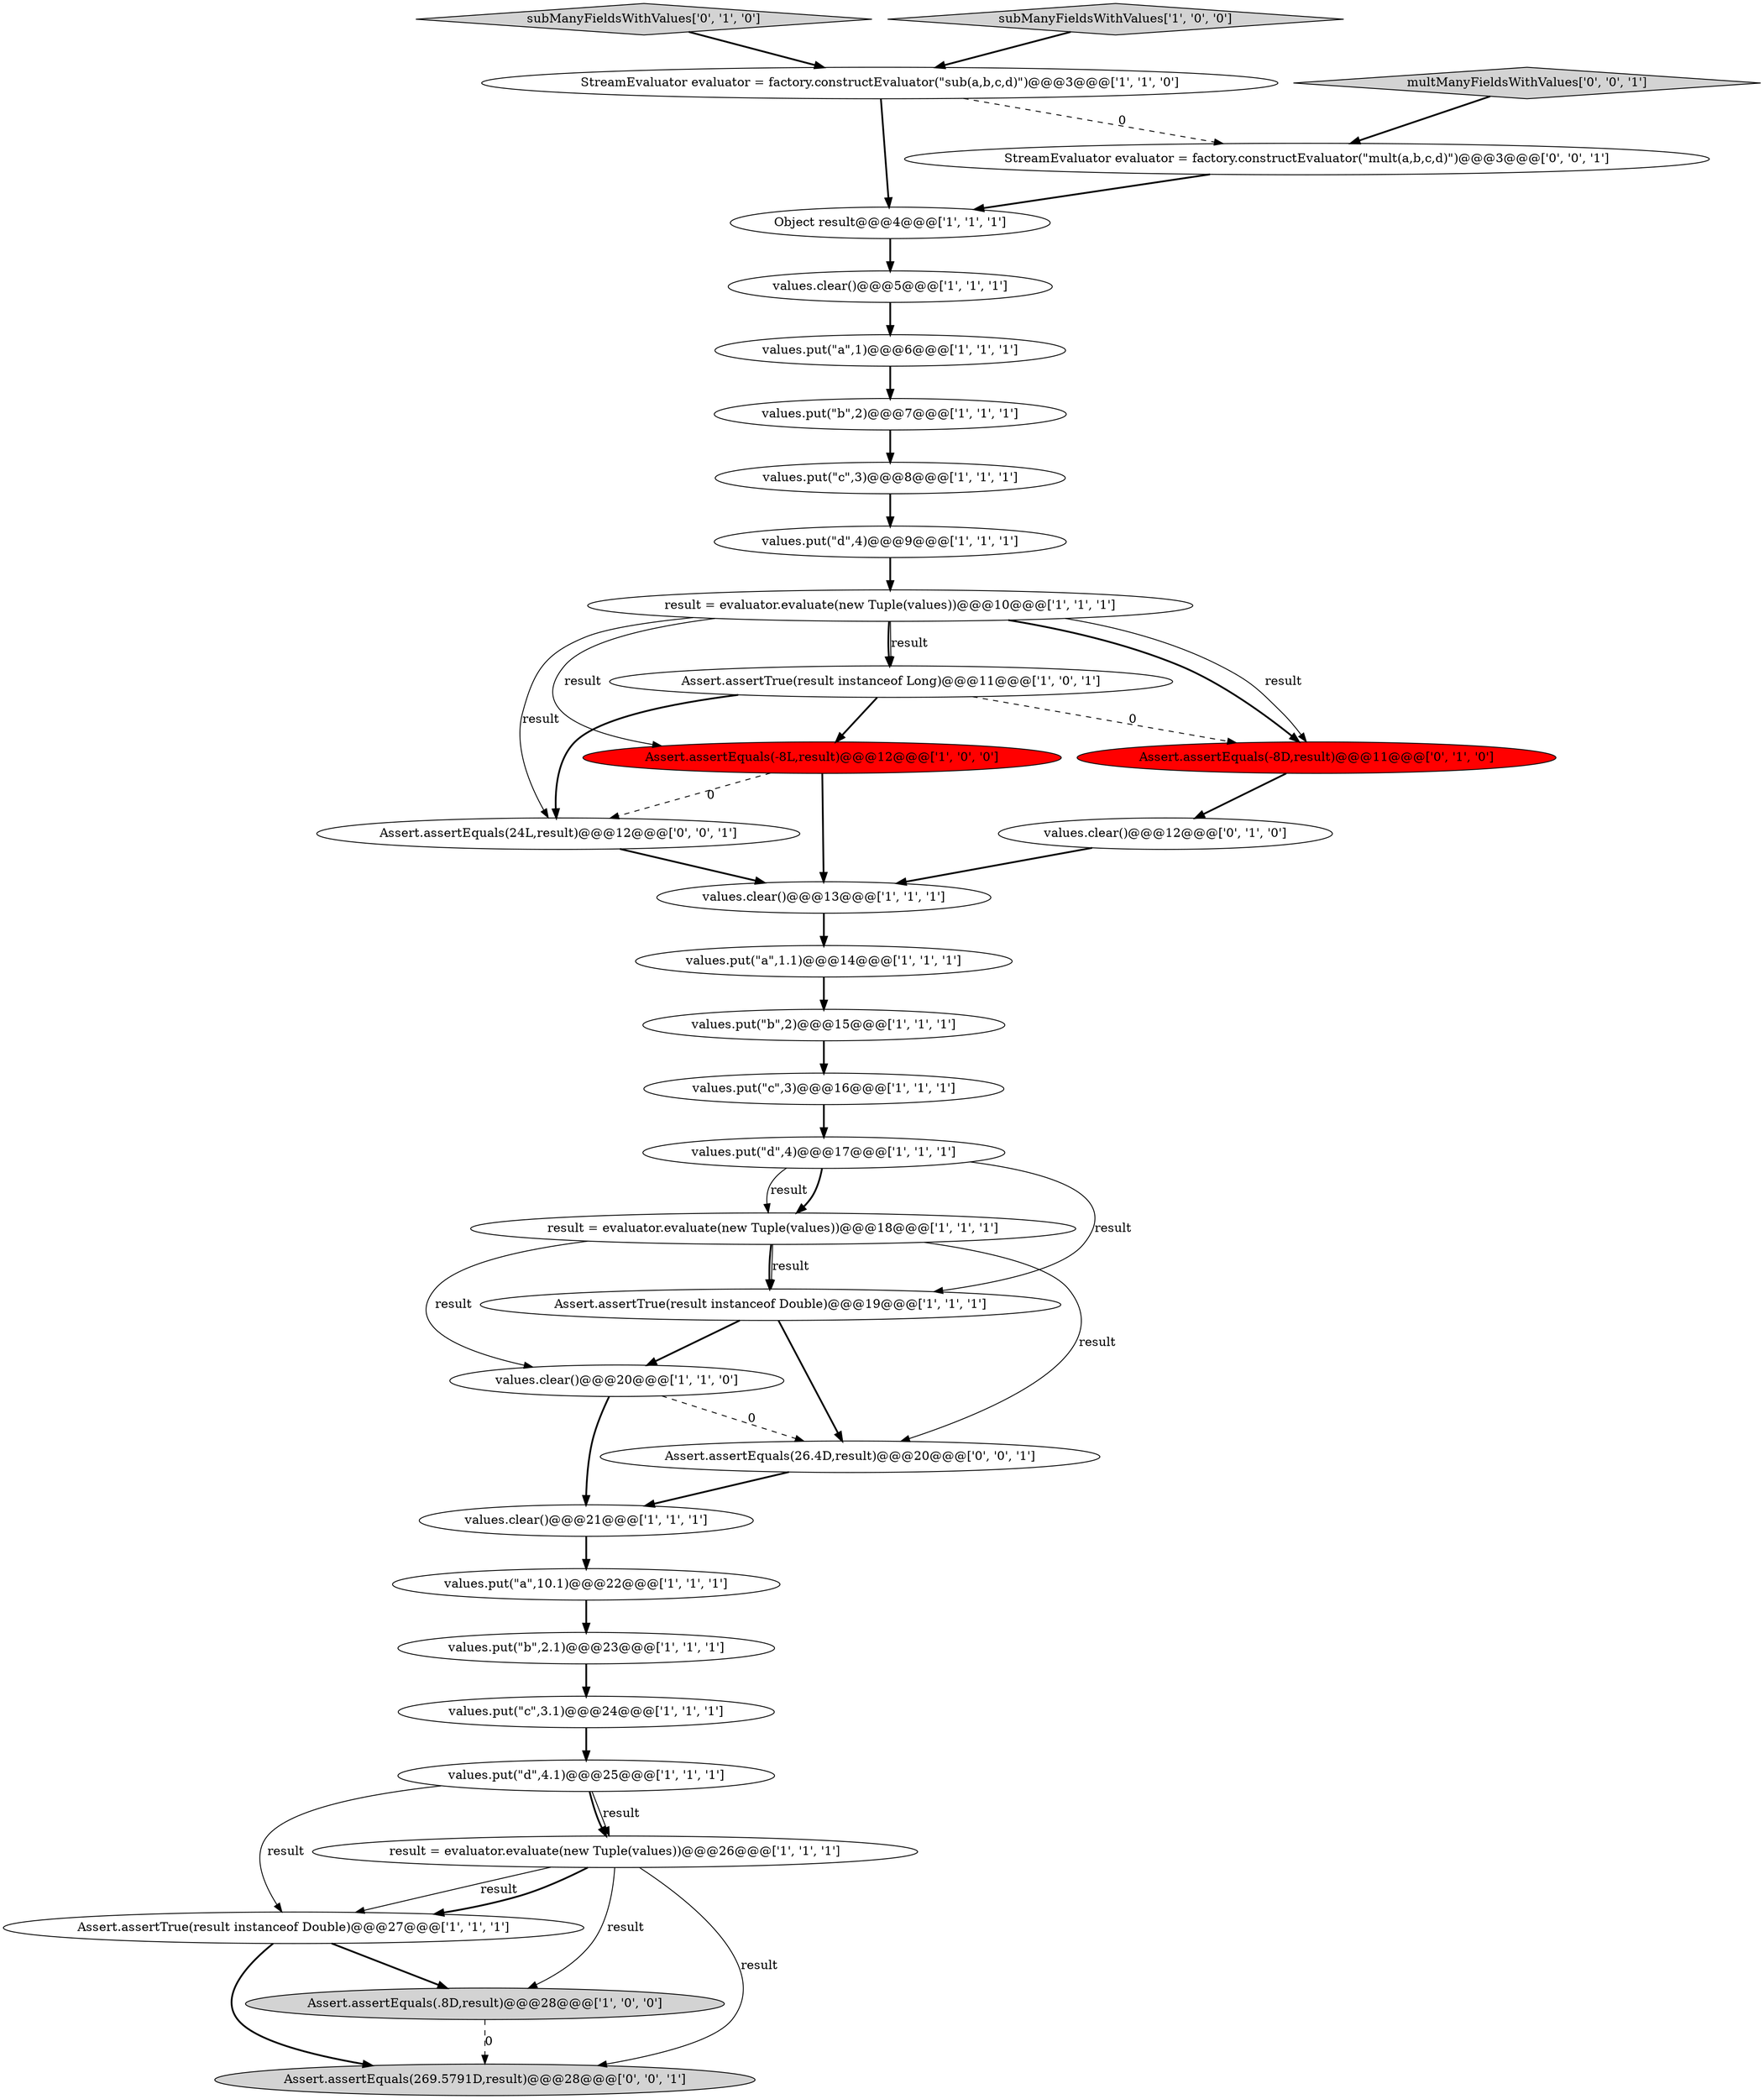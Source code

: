 digraph {
27 [style = filled, label = "subManyFieldsWithValues['0', '1', '0']", fillcolor = lightgray, shape = diamond image = "AAA0AAABBB2BBB"];
12 [style = filled, label = "values.put(\"c\",3)@@@16@@@['1', '1', '1']", fillcolor = white, shape = ellipse image = "AAA0AAABBB1BBB"];
18 [style = filled, label = "values.clear()@@@21@@@['1', '1', '1']", fillcolor = white, shape = ellipse image = "AAA0AAABBB1BBB"];
28 [style = filled, label = "values.clear()@@@12@@@['0', '1', '0']", fillcolor = white, shape = ellipse image = "AAA0AAABBB2BBB"];
11 [style = filled, label = "subManyFieldsWithValues['1', '0', '0']", fillcolor = lightgray, shape = diamond image = "AAA0AAABBB1BBB"];
2 [style = filled, label = "values.put(\"b\",2)@@@15@@@['1', '1', '1']", fillcolor = white, shape = ellipse image = "AAA0AAABBB1BBB"];
34 [style = filled, label = "Assert.assertEquals(24L,result)@@@12@@@['0', '0', '1']", fillcolor = white, shape = ellipse image = "AAA0AAABBB3BBB"];
33 [style = filled, label = "Assert.assertEquals(269.5791D,result)@@@28@@@['0', '0', '1']", fillcolor = lightgray, shape = ellipse image = "AAA0AAABBB3BBB"];
22 [style = filled, label = "values.put(\"c\",3.1)@@@24@@@['1', '1', '1']", fillcolor = white, shape = ellipse image = "AAA0AAABBB1BBB"];
1 [style = filled, label = "values.put(\"b\",2)@@@7@@@['1', '1', '1']", fillcolor = white, shape = ellipse image = "AAA0AAABBB1BBB"];
20 [style = filled, label = "values.put(\"d\",4.1)@@@25@@@['1', '1', '1']", fillcolor = white, shape = ellipse image = "AAA0AAABBB1BBB"];
0 [style = filled, label = "result = evaluator.evaluate(new Tuple(values))@@@18@@@['1', '1', '1']", fillcolor = white, shape = ellipse image = "AAA0AAABBB1BBB"];
8 [style = filled, label = "values.put(\"c\",3)@@@8@@@['1', '1', '1']", fillcolor = white, shape = ellipse image = "AAA0AAABBB1BBB"];
30 [style = filled, label = "multManyFieldsWithValues['0', '0', '1']", fillcolor = lightgray, shape = diamond image = "AAA0AAABBB3BBB"];
13 [style = filled, label = "Assert.assertEquals(-8L,result)@@@12@@@['1', '0', '0']", fillcolor = red, shape = ellipse image = "AAA1AAABBB1BBB"];
3 [style = filled, label = "values.clear()@@@20@@@['1', '1', '0']", fillcolor = white, shape = ellipse image = "AAA0AAABBB1BBB"];
21 [style = filled, label = "values.put(\"d\",4)@@@9@@@['1', '1', '1']", fillcolor = white, shape = ellipse image = "AAA0AAABBB1BBB"];
23 [style = filled, label = "values.clear()@@@5@@@['1', '1', '1']", fillcolor = white, shape = ellipse image = "AAA0AAABBB1BBB"];
26 [style = filled, label = "Assert.assertEquals(.8D,result)@@@28@@@['1', '0', '0']", fillcolor = lightgray, shape = ellipse image = "AAA0AAABBB1BBB"];
4 [style = filled, label = "StreamEvaluator evaluator = factory.constructEvaluator(\"sub(a,b,c,d)\")@@@3@@@['1', '1', '0']", fillcolor = white, shape = ellipse image = "AAA0AAABBB1BBB"];
6 [style = filled, label = "values.put(\"a\",1.1)@@@14@@@['1', '1', '1']", fillcolor = white, shape = ellipse image = "AAA0AAABBB1BBB"];
17 [style = filled, label = "Object result@@@4@@@['1', '1', '1']", fillcolor = white, shape = ellipse image = "AAA0AAABBB1BBB"];
32 [style = filled, label = "StreamEvaluator evaluator = factory.constructEvaluator(\"mult(a,b,c,d)\")@@@3@@@['0', '0', '1']", fillcolor = white, shape = ellipse image = "AAA0AAABBB3BBB"];
25 [style = filled, label = "result = evaluator.evaluate(new Tuple(values))@@@10@@@['1', '1', '1']", fillcolor = white, shape = ellipse image = "AAA0AAABBB1BBB"];
16 [style = filled, label = "Assert.assertTrue(result instanceof Double)@@@19@@@['1', '1', '1']", fillcolor = white, shape = ellipse image = "AAA0AAABBB1BBB"];
24 [style = filled, label = "values.put(\"a\",10.1)@@@22@@@['1', '1', '1']", fillcolor = white, shape = ellipse image = "AAA0AAABBB1BBB"];
10 [style = filled, label = "Assert.assertTrue(result instanceof Long)@@@11@@@['1', '0', '1']", fillcolor = white, shape = ellipse image = "AAA0AAABBB1BBB"];
19 [style = filled, label = "Assert.assertTrue(result instanceof Double)@@@27@@@['1', '1', '1']", fillcolor = white, shape = ellipse image = "AAA0AAABBB1BBB"];
29 [style = filled, label = "Assert.assertEquals(-8D,result)@@@11@@@['0', '1', '0']", fillcolor = red, shape = ellipse image = "AAA1AAABBB2BBB"];
31 [style = filled, label = "Assert.assertEquals(26.4D,result)@@@20@@@['0', '0', '1']", fillcolor = white, shape = ellipse image = "AAA0AAABBB3BBB"];
14 [style = filled, label = "values.put(\"d\",4)@@@17@@@['1', '1', '1']", fillcolor = white, shape = ellipse image = "AAA0AAABBB1BBB"];
9 [style = filled, label = "values.clear()@@@13@@@['1', '1', '1']", fillcolor = white, shape = ellipse image = "AAA0AAABBB1BBB"];
5 [style = filled, label = "values.put(\"b\",2.1)@@@23@@@['1', '1', '1']", fillcolor = white, shape = ellipse image = "AAA0AAABBB1BBB"];
15 [style = filled, label = "values.put(\"a\",1)@@@6@@@['1', '1', '1']", fillcolor = white, shape = ellipse image = "AAA0AAABBB1BBB"];
7 [style = filled, label = "result = evaluator.evaluate(new Tuple(values))@@@26@@@['1', '1', '1']", fillcolor = white, shape = ellipse image = "AAA0AAABBB1BBB"];
19->33 [style = bold, label=""];
16->3 [style = bold, label=""];
0->16 [style = bold, label=""];
18->24 [style = bold, label=""];
34->9 [style = bold, label=""];
1->8 [style = bold, label=""];
4->17 [style = bold, label=""];
3->31 [style = dashed, label="0"];
0->31 [style = solid, label="result"];
11->4 [style = bold, label=""];
23->15 [style = bold, label=""];
26->33 [style = dashed, label="0"];
28->9 [style = bold, label=""];
14->16 [style = solid, label="result"];
31->18 [style = bold, label=""];
30->32 [style = bold, label=""];
20->19 [style = solid, label="result"];
21->25 [style = bold, label=""];
25->29 [style = bold, label=""];
25->34 [style = solid, label="result"];
10->29 [style = dashed, label="0"];
17->23 [style = bold, label=""];
7->33 [style = solid, label="result"];
2->12 [style = bold, label=""];
24->5 [style = bold, label=""];
9->6 [style = bold, label=""];
3->18 [style = bold, label=""];
6->2 [style = bold, label=""];
29->28 [style = bold, label=""];
20->7 [style = solid, label="result"];
4->32 [style = dashed, label="0"];
27->4 [style = bold, label=""];
10->34 [style = bold, label=""];
14->0 [style = bold, label=""];
10->13 [style = bold, label=""];
22->20 [style = bold, label=""];
7->26 [style = solid, label="result"];
7->19 [style = solid, label="result"];
25->29 [style = solid, label="result"];
19->26 [style = bold, label=""];
16->31 [style = bold, label=""];
14->0 [style = solid, label="result"];
12->14 [style = bold, label=""];
0->3 [style = solid, label="result"];
8->21 [style = bold, label=""];
25->13 [style = solid, label="result"];
25->10 [style = bold, label=""];
0->16 [style = solid, label="result"];
25->10 [style = solid, label="result"];
13->9 [style = bold, label=""];
20->7 [style = bold, label=""];
5->22 [style = bold, label=""];
7->19 [style = bold, label=""];
13->34 [style = dashed, label="0"];
32->17 [style = bold, label=""];
15->1 [style = bold, label=""];
}
